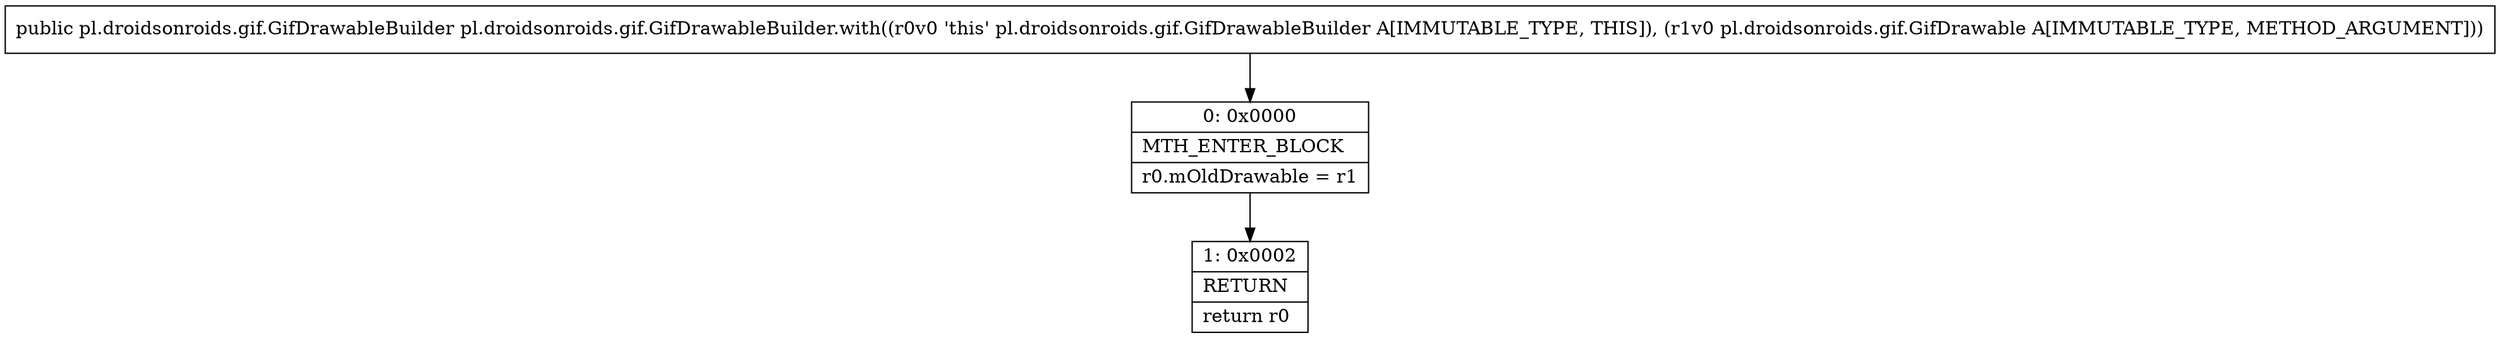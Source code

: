 digraph "CFG forpl.droidsonroids.gif.GifDrawableBuilder.with(Lpl\/droidsonroids\/gif\/GifDrawable;)Lpl\/droidsonroids\/gif\/GifDrawableBuilder;" {
Node_0 [shape=record,label="{0\:\ 0x0000|MTH_ENTER_BLOCK\l|r0.mOldDrawable = r1\l}"];
Node_1 [shape=record,label="{1\:\ 0x0002|RETURN\l|return r0\l}"];
MethodNode[shape=record,label="{public pl.droidsonroids.gif.GifDrawableBuilder pl.droidsonroids.gif.GifDrawableBuilder.with((r0v0 'this' pl.droidsonroids.gif.GifDrawableBuilder A[IMMUTABLE_TYPE, THIS]), (r1v0 pl.droidsonroids.gif.GifDrawable A[IMMUTABLE_TYPE, METHOD_ARGUMENT])) }"];
MethodNode -> Node_0;
Node_0 -> Node_1;
}

